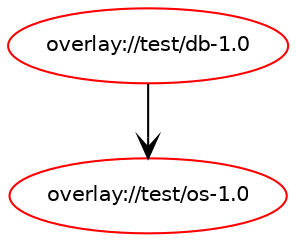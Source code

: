 digraph prolog {

newrank=true;
concentrate=true;
compound=true;
graph [rankdir=TD];#, ranksep=2.5, nodesep=0.2];
edge  [arrowhead=vee];
node  [fontname=Helvetica,fontsize=10];

"overlay://test/db-1.0" [color=red, href="../test/db-1.0-depend.svg"];
"overlay://test/db-1.0" -> "overlay://test/os-1.0"
"overlay://test/os-1.0" [color=red, href="../test/os-1.0-depend.svg"];
}
